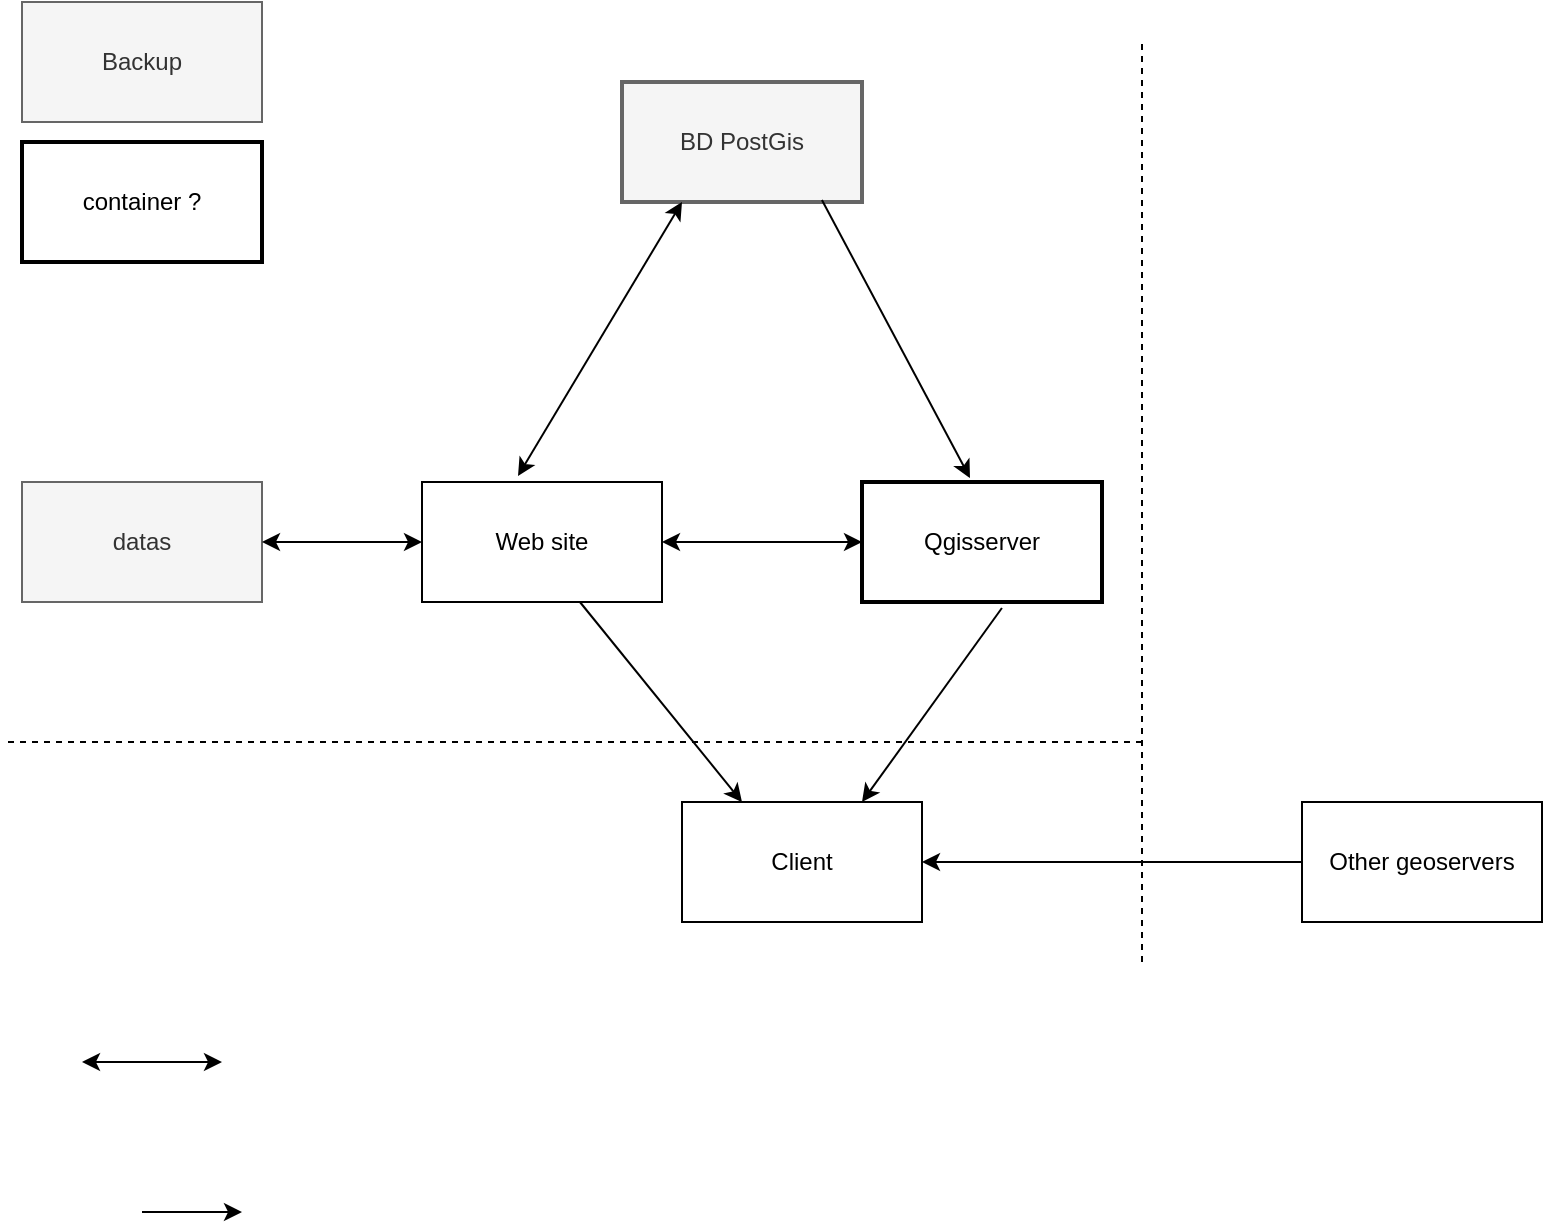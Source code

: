<mxfile version="12.4.2" type="device" pages="1"><diagram id="Egb4hEpJrOi4l0MWcgT8" name="Page-1"><mxGraphModel dx="1086" dy="846" grid="1" gridSize="10" guides="1" tooltips="1" connect="1" arrows="1" fold="1" page="1" pageScale="1" pageWidth="827" pageHeight="1169" math="0" shadow="0"><root><mxCell id="0"/><mxCell id="1" parent="0"/><mxCell id="XhkfRLBFUViI3DjZPCBZ-1" value="BD PostGis" style="rounded=0;whiteSpace=wrap;html=1;fillColor=#f5f5f5;strokeColor=#666666;fontColor=#333333;strokeWidth=2;" parent="1" vertex="1"><mxGeometry x="340" y="70" width="120" height="60" as="geometry"/></mxCell><mxCell id="XhkfRLBFUViI3DjZPCBZ-2" value="Qgisserver" style="rounded=0;whiteSpace=wrap;html=1;strokeWidth=2;" parent="1" vertex="1"><mxGeometry x="460" y="270" width="120" height="60" as="geometry"/></mxCell><mxCell id="XhkfRLBFUViI3DjZPCBZ-3" value="" style="endArrow=classic;html=1;exitX=0.833;exitY=0.983;exitDx=0;exitDy=0;entryX=0.45;entryY=-0.033;entryDx=0;entryDy=0;entryPerimeter=0;exitPerimeter=0;" parent="1" source="XhkfRLBFUViI3DjZPCBZ-1" target="XhkfRLBFUViI3DjZPCBZ-2" edge="1"><mxGeometry width="50" height="50" relative="1" as="geometry"><mxPoint x="390" y="440" as="sourcePoint"/><mxPoint x="440" y="390" as="targetPoint"/></mxGeometry></mxCell><mxCell id="XhkfRLBFUViI3DjZPCBZ-4" value="Web site" style="rounded=0;whiteSpace=wrap;html=1;" parent="1" vertex="1"><mxGeometry x="240" y="270" width="120" height="60" as="geometry"/></mxCell><mxCell id="XhkfRLBFUViI3DjZPCBZ-5" value="Client" style="rounded=0;whiteSpace=wrap;html=1;" parent="1" vertex="1"><mxGeometry x="370" y="430" width="120" height="60" as="geometry"/></mxCell><mxCell id="XhkfRLBFUViI3DjZPCBZ-6" value="" style="endArrow=classic;startArrow=classic;html=1;" parent="1" edge="1"><mxGeometry width="50" height="50" relative="1" as="geometry"><mxPoint x="70" y="560" as="sourcePoint"/><mxPoint x="140" y="560" as="targetPoint"/></mxGeometry></mxCell><mxCell id="XhkfRLBFUViI3DjZPCBZ-7" value="" style="endArrow=classic;html=1;" parent="1" edge="1"><mxGeometry width="50" height="50" relative="1" as="geometry"><mxPoint x="100" y="635" as="sourcePoint"/><mxPoint x="150" y="635" as="targetPoint"/></mxGeometry></mxCell><mxCell id="XhkfRLBFUViI3DjZPCBZ-8" value="" style="endArrow=classic;html=1;exitX=0.583;exitY=1.05;exitDx=0;exitDy=0;exitPerimeter=0;entryX=0.75;entryY=0;entryDx=0;entryDy=0;" parent="1" source="XhkfRLBFUViI3DjZPCBZ-2" target="XhkfRLBFUViI3DjZPCBZ-5" edge="1"><mxGeometry width="50" height="50" relative="1" as="geometry"><mxPoint x="210" y="610" as="sourcePoint"/><mxPoint x="260" y="610" as="targetPoint"/></mxGeometry></mxCell><mxCell id="XhkfRLBFUViI3DjZPCBZ-10" value="" style="endArrow=classic;html=1;exitX=0.658;exitY=1;exitDx=0;exitDy=0;exitPerimeter=0;entryX=0.25;entryY=0;entryDx=0;entryDy=0;" parent="1" source="XhkfRLBFUViI3DjZPCBZ-4" target="XhkfRLBFUViI3DjZPCBZ-5" edge="1"><mxGeometry width="50" height="50" relative="1" as="geometry"><mxPoint x="210" y="410" as="sourcePoint"/><mxPoint x="260" y="410" as="targetPoint"/></mxGeometry></mxCell><mxCell id="XhkfRLBFUViI3DjZPCBZ-11" value="" style="endArrow=classic;startArrow=classic;html=1;exitX=0.4;exitY=-0.05;exitDx=0;exitDy=0;exitPerimeter=0;entryX=0.25;entryY=1;entryDx=0;entryDy=0;" parent="1" source="XhkfRLBFUViI3DjZPCBZ-4" target="XhkfRLBFUViI3DjZPCBZ-1" edge="1"><mxGeometry width="50" height="50" relative="1" as="geometry"><mxPoint x="160" y="250" as="sourcePoint"/><mxPoint x="230" y="250" as="targetPoint"/></mxGeometry></mxCell><mxCell id="XhkfRLBFUViI3DjZPCBZ-12" value="datas" style="rounded=0;whiteSpace=wrap;html=1;fillColor=#f5f5f5;strokeColor=#666666;fontColor=#333333;" parent="1" vertex="1"><mxGeometry x="40" y="270" width="120" height="60" as="geometry"/></mxCell><mxCell id="XhkfRLBFUViI3DjZPCBZ-13" value="" style="endArrow=classic;startArrow=classic;html=1;exitX=0;exitY=0.5;exitDx=0;exitDy=0;entryX=1;entryY=0.5;entryDx=0;entryDy=0;" parent="1" source="XhkfRLBFUViI3DjZPCBZ-4" target="XhkfRLBFUViI3DjZPCBZ-12" edge="1"><mxGeometry width="50" height="50" relative="1" as="geometry"><mxPoint x="298" y="277" as="sourcePoint"/><mxPoint x="300" y="190" as="targetPoint"/></mxGeometry></mxCell><mxCell id="YOQKYFag3aAEpVwKs44G-1" value="Other geoservers" style="rounded=0;whiteSpace=wrap;html=1;" parent="1" vertex="1"><mxGeometry x="680" y="430" width="120" height="60" as="geometry"/></mxCell><mxCell id="YOQKYFag3aAEpVwKs44G-2" value="" style="endArrow=classic;html=1;exitX=0;exitY=0.5;exitDx=0;exitDy=0;entryX=1;entryY=0.5;entryDx=0;entryDy=0;" parent="1" source="YOQKYFag3aAEpVwKs44G-1" target="XhkfRLBFUViI3DjZPCBZ-5" edge="1"><mxGeometry width="50" height="50" relative="1" as="geometry"><mxPoint x="110" y="645" as="sourcePoint"/><mxPoint x="160" y="645" as="targetPoint"/></mxGeometry></mxCell><mxCell id="YOQKYFag3aAEpVwKs44G-3" value="" style="endArrow=classic;startArrow=classic;html=1;exitX=1;exitY=0.5;exitDx=0;exitDy=0;" parent="1" source="XhkfRLBFUViI3DjZPCBZ-4" target="XhkfRLBFUViI3DjZPCBZ-2" edge="1"><mxGeometry width="50" height="50" relative="1" as="geometry"><mxPoint x="410" y="287" as="sourcePoint"/><mxPoint x="412" y="200" as="targetPoint"/></mxGeometry></mxCell><mxCell id="YOQKYFag3aAEpVwKs44G-4" value="" style="endArrow=none;dashed=1;html=1;" parent="1" edge="1"><mxGeometry width="50" height="50" relative="1" as="geometry"><mxPoint x="600" y="510" as="sourcePoint"/><mxPoint x="600" y="50" as="targetPoint"/></mxGeometry></mxCell><mxCell id="YOQKYFag3aAEpVwKs44G-5" value="" style="endArrow=none;dashed=1;html=1;" parent="1" edge="1"><mxGeometry width="50" height="50" relative="1" as="geometry"><mxPoint x="600" y="400" as="sourcePoint"/><mxPoint x="30" y="400" as="targetPoint"/></mxGeometry></mxCell><mxCell id="Qy8eOMUC3aJ4H4pfRy4J-1" value="Backup" style="rounded=0;whiteSpace=wrap;html=1;fillColor=#f5f5f5;strokeColor=#666666;fontColor=#333333;" vertex="1" parent="1"><mxGeometry x="40" y="30" width="120" height="60" as="geometry"/></mxCell><mxCell id="Qy8eOMUC3aJ4H4pfRy4J-2" value="container ?" style="rounded=0;whiteSpace=wrap;html=1;strokeWidth=2;" vertex="1" parent="1"><mxGeometry x="40" y="100" width="120" height="60" as="geometry"/></mxCell></root></mxGraphModel></diagram></mxfile>